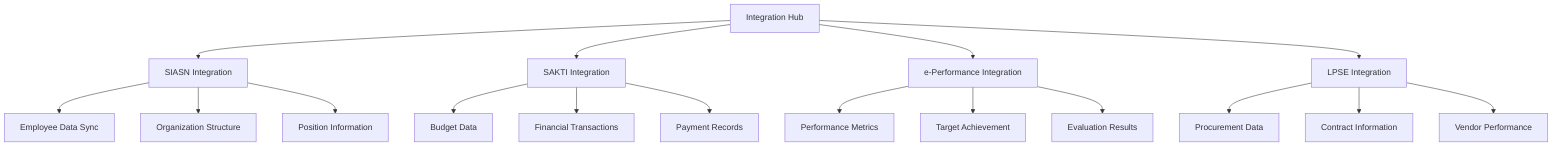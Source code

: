graph TD
    A[Integration Hub] --> B[SIASN Integration]
    A --> C[SAKTI Integration]
    A --> D[e-Performance Integration]
    A --> E[LPSE Integration]
    
    B --> B1[Employee Data Sync]
    B --> B2[Organization Structure]
    B --> B3[Position Information]
    
    C --> C1[Budget Data]
    C --> C2[Financial Transactions]
    C --> C3[Payment Records]
    
    D --> D1[Performance Metrics]
    D --> D2[Target Achievement]
    D --> D3[Evaluation Results]
    
    E --> E1[Procurement Data]
    E --> E2[Contract Information]
    E --> E3[Vendor Performance]